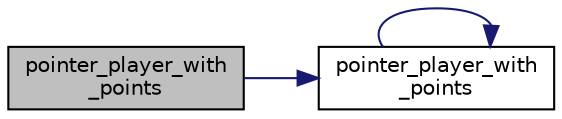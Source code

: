 digraph "pointer_player_with_points"
{
 // LATEX_PDF_SIZE
  edge [fontname="Helvetica",fontsize="10",labelfontname="Helvetica",labelfontsize="10"];
  node [fontname="Helvetica",fontsize="10",shape=record];
  rankdir="LR";
  Node1 [label="pointer_player_with\l_points",height=0.2,width=0.4,color="black", fillcolor="grey75", style="filled", fontcolor="black",tooltip=" "];
  Node1 -> Node2 [color="midnightblue",fontsize="10",style="solid",fontname="Helvetica"];
  Node2 [label="pointer_player_with\l_points",height=0.2,width=0.4,color="black", fillcolor="white", style="filled",URL="$player__functions_8c.html#abfa9cdb6e565fb37c0f39d84c94139e7",tooltip=" "];
  Node2 -> Node2 [color="midnightblue",fontsize="10",style="solid",fontname="Helvetica"];
}
